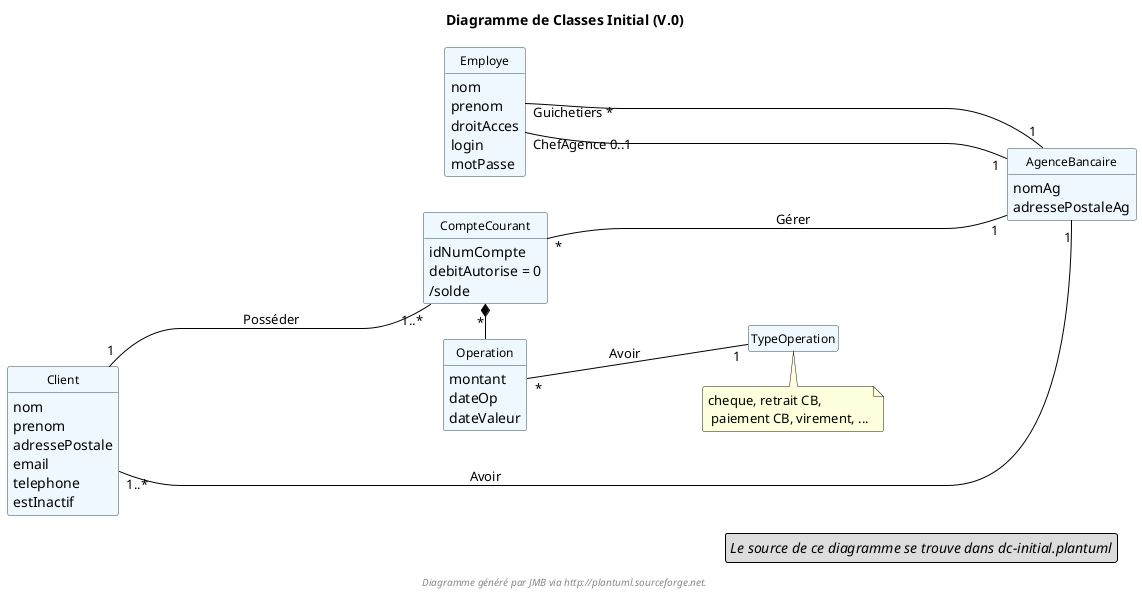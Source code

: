 @startuml dc-initial


'-----------------------------------
' Common definitions for generated models
' JMB 2020
'-----------------------------------

'-----------------------------------
' Content of class
'-----------------------------------
hide circle
hide empty members
hide empty methods

'-----------------------------------
' Colors & Fonts
'-----------------------------------
'Colors => see http://plantuml.com/color
skinparam classAttributeIconSize 0
'skinparam monochrome true
'skinparam monochrome reverse
'skinparam handwritten true
skinparam package {
	BackgroundColor empty
	BorderColor DarkSlateGray
	ArrowColor Black
	FontColor Black
	FontSize 12
	FontName Helvetica
}
skinparam roundcorner 5

skinparam class {
	BackgroundColor AliceBlue
	BorderColor DarkSlateGray
	ArrowColor Black
	FontColor Black
	FontSize 12
	FontName Helvetica
}

skinparam enum {
  	BackgroundColor LightGreen
}

skinparam arrow {
    MessageAlign center
}

'-----------------------------------
' SAE 2.1/2.5 Comptes
' v1. 2022-03-07
'-----------------------------------

'-----------------------------------
' Common definitions for generated models
' JMB 2020
'-----------------------------------

'-----------------------------------
' Content of class
'-----------------------------------
hide circle
hide empty members
hide empty methods

'-----------------------------------
' Colors & Fonts
'-----------------------------------
'Colors => see http://plantuml.com/color
skinparam classAttributeIconSize 0
'skinparam monochrome true
'skinparam monochrome reverse
'skinparam handwritten true
skinparam package {
	BackgroundColor empty
	BorderColor DarkSlateGray
	ArrowColor Black
	FontColor Black
	FontSize 12
	FontName Helvetica
}
skinparam roundcorner 5

skinparam class {
	BackgroundColor AliceBlue
	BorderColor DarkSlateGray
	ArrowColor Black
	FontColor Black
	FontSize 12
	FontName Helvetica
}

skinparam enum {
  	BackgroundColor LightGreen
}

skinparam arrow {
    MessageAlign center
}


'-------------- UC
skinparam actorStyle awesome
left to right direction

skinparam usecase {
	BackgroundColor AliceBlue
	BorderColor DarkSlateGray
}

skinparam actor {
	BorderColor DarkSlateGray
}

skinparam agent {
	BorderColor DarkSlateGray
}



'---- Defines to show/hide versions

'---- Garder une seule des trois lignes ci-dessous pour generer la version souhaitee
!define v0



!ifdef v0
!define VERSION V.0
!endif
!ifdef v1
!define VERSION V.1
!endif
!ifdef v2
!define VERSION V.2
!endif



'-----------------------------------
' Title & Legend
'-----------------------------------
title Diagramme de Classes Initial (VERSION)
legend right
   <i>Le source de ce diagramme se trouve dans dc-initial.plantuml</i>
 endlegend
center footer <i>Diagramme généré par JMB via http://plantuml.sourceforge.net.</i>

'-----------------------------------
' Classes
'-----------------------------------

'-- v0

class Employe {
  nom
  prenom
  droitAcces
  login
  motPasse
}

class AgenceBancaire {
  nomAg
  adressePostaleAg
}

Class Client {
  nom
  prenom
  adressePostale
  email
  telephone
  estInactif
}

class CompteCourant {
  idNumCompte
  debitAutorise = 0
  /solde
  !ifdef v1
  estCloturé
  !endif
}

!ifdef v1
note left of CompteCourant::estCloturé
V1
end note
!endif

Class Operation {
  montant
  dateOp
  dateValeur
}

class TypeOperation 

Employe "ChefAgence 0..1" ----- "1" AgenceBancaire
Employe "Guichetiers *" ----- "1" AgenceBancaire
Client "1..*" ----- "1" AgenceBancaire : Avoir
Client "1" ----- "1..*" CompteCourant : Posséder
CompteCourant "*" ----- "1" AgenceBancaire : Gérer
CompteCourant *- "*" Operation
Operation "*" --- "1" TypeOperation : Avoir

note bottom of TypeOperation : cheque, retrait CB, \n paiement CB, virement, ...


!ifdef v2
class PrelevementAutomatique {
  montant
  dateRecurrente
  beneficiaire
}

Class Emprunt {
  tauxEmp
  capitalEmp
  dureeEmp
  deateDebEmp
}

class AssuranceEmprunt {
  tauxAss
  tauxCouv
}

Client "1" - "0..*" Emprunt
Emprunt "1" - "0..1" AssuranceEmprunt : Couvrir

CompteCourant *-- "*" PrelevementAutomatique

note right of Emprunt : V2
note right of AssuranceEmprunt : V2
note right of PrelevementAutomatique : V2

!endif



@enduml
